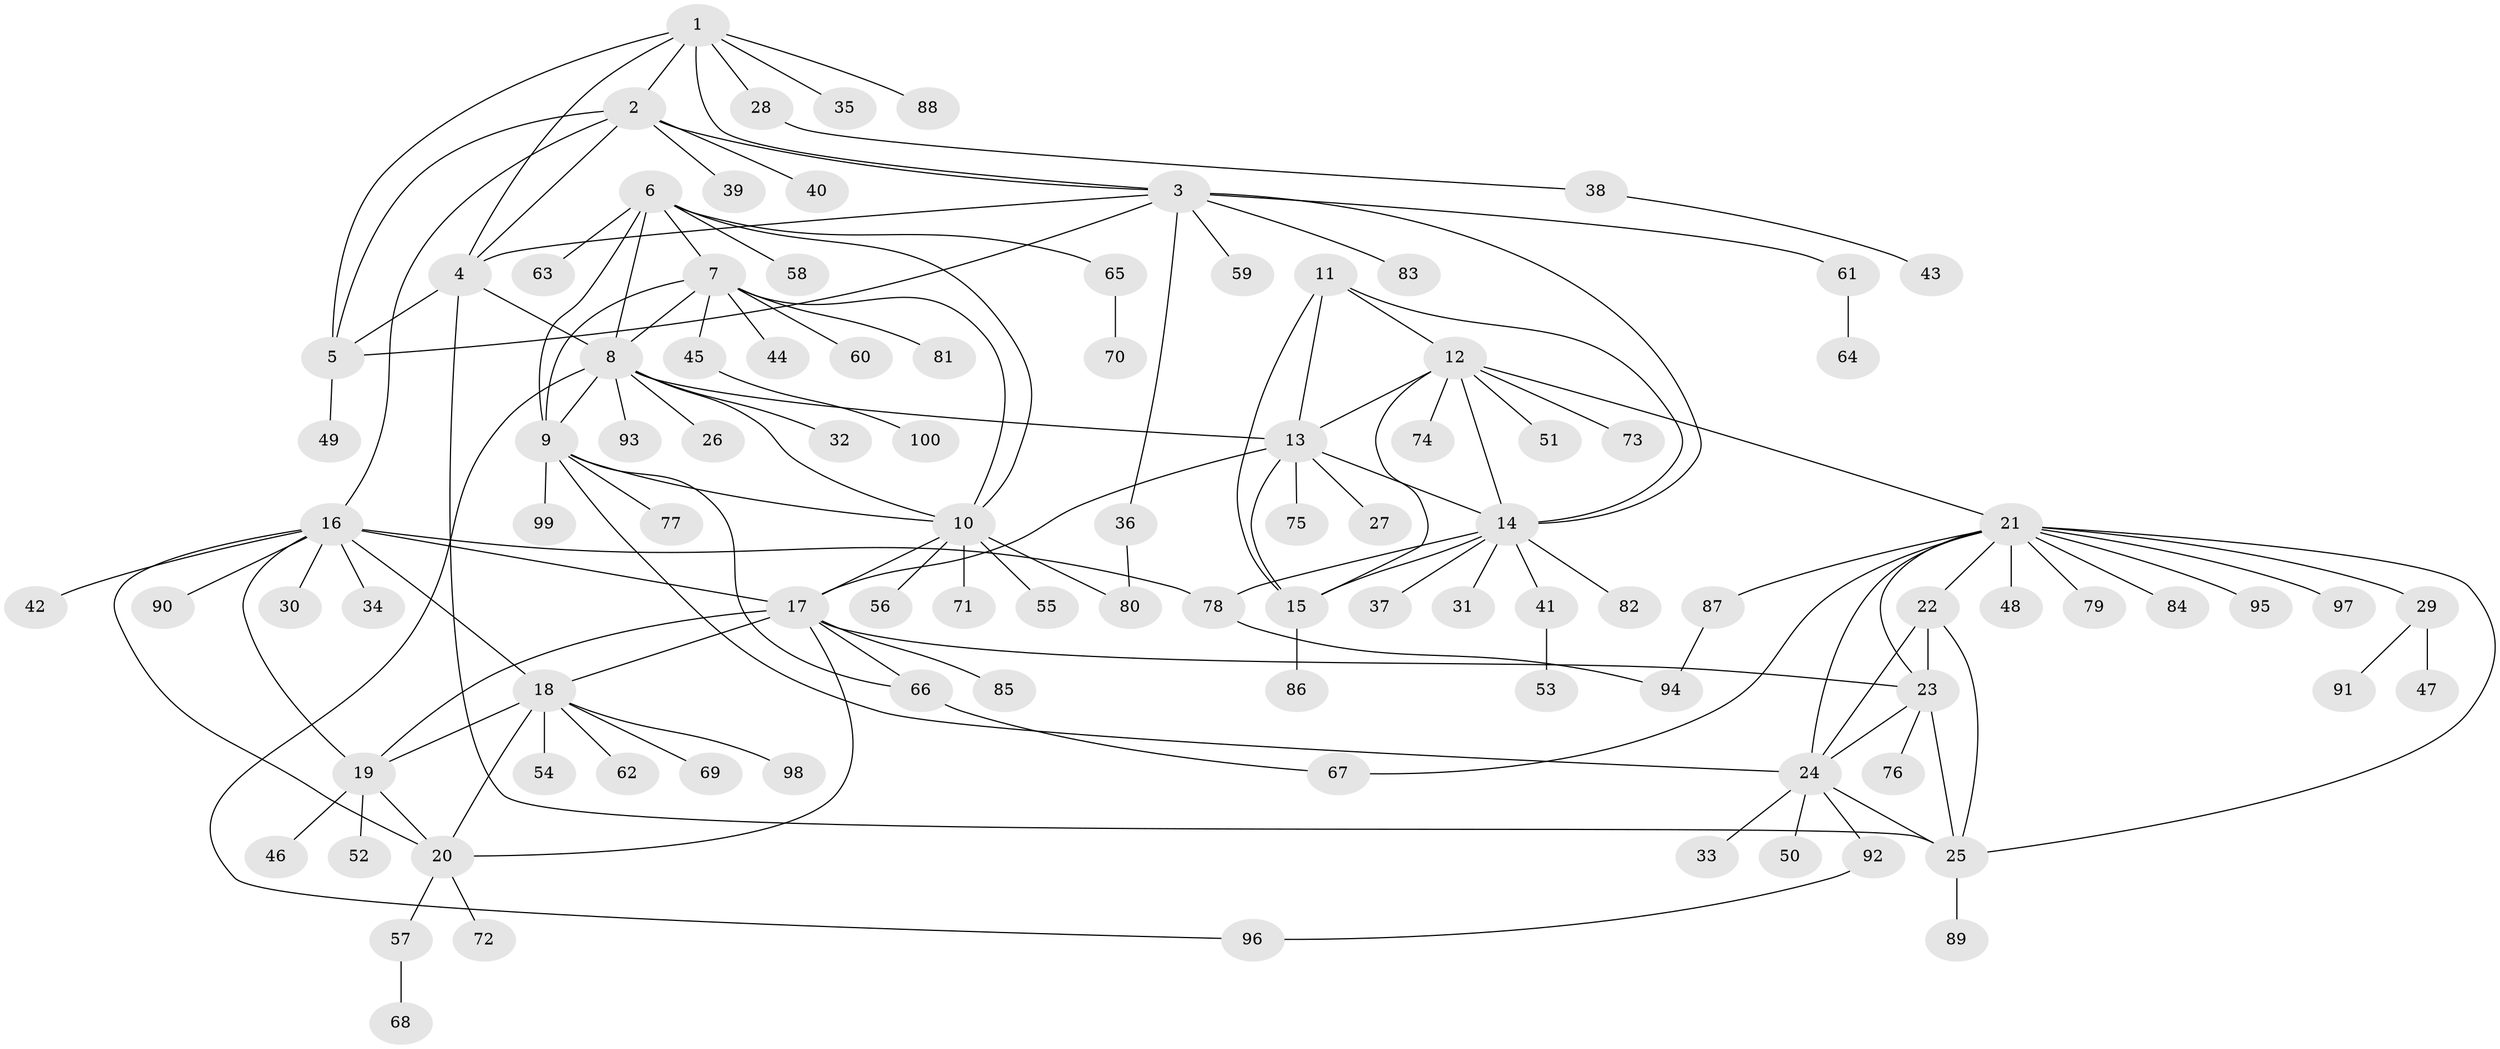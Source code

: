 // coarse degree distribution, {5: 0.25, 7: 0.075, 6: 0.125, 4: 0.075, 3: 0.075, 8: 0.05, 2: 0.1, 1: 0.25}
// Generated by graph-tools (version 1.1) at 2025/52/03/04/25 22:52:39]
// undirected, 100 vertices, 141 edges
graph export_dot {
  node [color=gray90,style=filled];
  1;
  2;
  3;
  4;
  5;
  6;
  7;
  8;
  9;
  10;
  11;
  12;
  13;
  14;
  15;
  16;
  17;
  18;
  19;
  20;
  21;
  22;
  23;
  24;
  25;
  26;
  27;
  28;
  29;
  30;
  31;
  32;
  33;
  34;
  35;
  36;
  37;
  38;
  39;
  40;
  41;
  42;
  43;
  44;
  45;
  46;
  47;
  48;
  49;
  50;
  51;
  52;
  53;
  54;
  55;
  56;
  57;
  58;
  59;
  60;
  61;
  62;
  63;
  64;
  65;
  66;
  67;
  68;
  69;
  70;
  71;
  72;
  73;
  74;
  75;
  76;
  77;
  78;
  79;
  80;
  81;
  82;
  83;
  84;
  85;
  86;
  87;
  88;
  89;
  90;
  91;
  92;
  93;
  94;
  95;
  96;
  97;
  98;
  99;
  100;
  1 -- 2;
  1 -- 3;
  1 -- 4;
  1 -- 5;
  1 -- 28;
  1 -- 35;
  1 -- 88;
  2 -- 3;
  2 -- 4;
  2 -- 5;
  2 -- 16;
  2 -- 39;
  2 -- 40;
  3 -- 4;
  3 -- 5;
  3 -- 14;
  3 -- 36;
  3 -- 59;
  3 -- 61;
  3 -- 83;
  4 -- 5;
  4 -- 8;
  4 -- 25;
  5 -- 49;
  6 -- 7;
  6 -- 8;
  6 -- 9;
  6 -- 10;
  6 -- 58;
  6 -- 63;
  6 -- 65;
  7 -- 8;
  7 -- 9;
  7 -- 10;
  7 -- 44;
  7 -- 45;
  7 -- 60;
  7 -- 81;
  8 -- 9;
  8 -- 10;
  8 -- 13;
  8 -- 26;
  8 -- 32;
  8 -- 93;
  8 -- 96;
  9 -- 10;
  9 -- 24;
  9 -- 66;
  9 -- 77;
  9 -- 99;
  10 -- 17;
  10 -- 55;
  10 -- 56;
  10 -- 71;
  10 -- 80;
  11 -- 12;
  11 -- 13;
  11 -- 14;
  11 -- 15;
  12 -- 13;
  12 -- 14;
  12 -- 15;
  12 -- 21;
  12 -- 51;
  12 -- 73;
  12 -- 74;
  13 -- 14;
  13 -- 15;
  13 -- 17;
  13 -- 27;
  13 -- 75;
  14 -- 15;
  14 -- 31;
  14 -- 37;
  14 -- 41;
  14 -- 78;
  14 -- 82;
  15 -- 86;
  16 -- 17;
  16 -- 18;
  16 -- 19;
  16 -- 20;
  16 -- 30;
  16 -- 34;
  16 -- 42;
  16 -- 78;
  16 -- 90;
  17 -- 18;
  17 -- 19;
  17 -- 20;
  17 -- 23;
  17 -- 66;
  17 -- 85;
  18 -- 19;
  18 -- 20;
  18 -- 54;
  18 -- 62;
  18 -- 69;
  18 -- 98;
  19 -- 20;
  19 -- 46;
  19 -- 52;
  20 -- 57;
  20 -- 72;
  21 -- 22;
  21 -- 23;
  21 -- 24;
  21 -- 25;
  21 -- 29;
  21 -- 48;
  21 -- 67;
  21 -- 79;
  21 -- 84;
  21 -- 87;
  21 -- 95;
  21 -- 97;
  22 -- 23;
  22 -- 24;
  22 -- 25;
  23 -- 24;
  23 -- 25;
  23 -- 76;
  24 -- 25;
  24 -- 33;
  24 -- 50;
  24 -- 92;
  25 -- 89;
  28 -- 38;
  29 -- 47;
  29 -- 91;
  36 -- 80;
  38 -- 43;
  41 -- 53;
  45 -- 100;
  57 -- 68;
  61 -- 64;
  65 -- 70;
  66 -- 67;
  78 -- 94;
  87 -- 94;
  92 -- 96;
}
